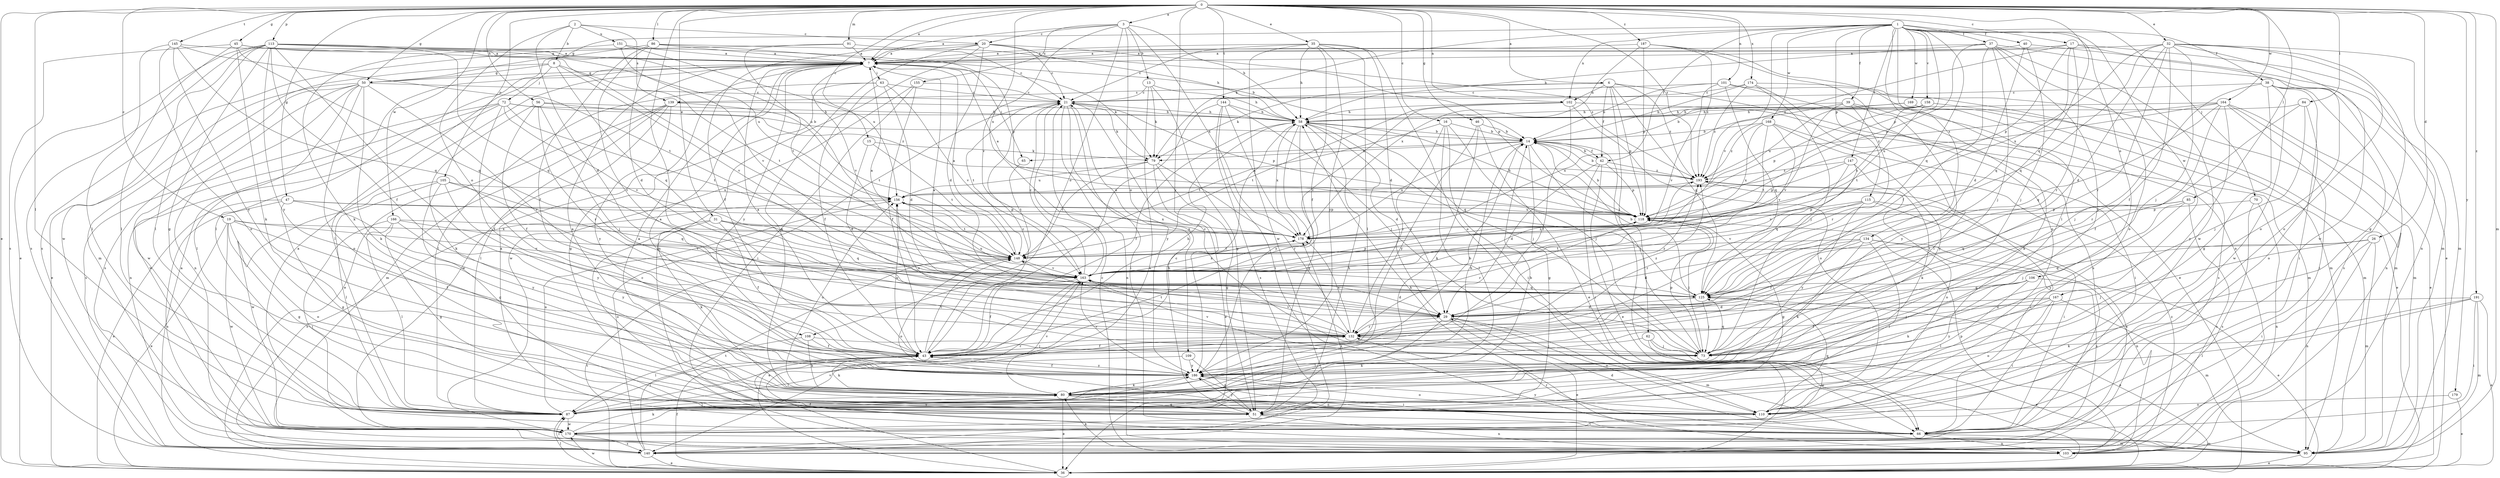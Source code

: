 strict digraph  {
0;
1;
2;
3;
6;
7;
8;
13;
14;
15;
16;
17;
19;
20;
21;
26;
29;
31;
32;
35;
36;
37;
38;
39;
40;
42;
43;
45;
46;
47;
50;
51;
56;
58;
62;
63;
65;
66;
70;
72;
73;
79;
80;
84;
85;
86;
87;
91;
95;
101;
102;
103;
105;
106;
108;
109;
110;
113;
115;
118;
125;
132;
134;
139;
140;
144;
145;
147;
148;
151;
155;
156;
158;
163;
164;
166;
167;
168;
169;
170;
174;
178;
179;
186;
187;
191;
193;
0 -> 3  [label=a];
0 -> 6  [label=a];
0 -> 7  [label=a];
0 -> 15  [label=c];
0 -> 16  [label=c];
0 -> 17  [label=c];
0 -> 19  [label=c];
0 -> 26  [label=d];
0 -> 31  [label=e];
0 -> 32  [label=e];
0 -> 35  [label=e];
0 -> 36  [label=e];
0 -> 45  [label=g];
0 -> 46  [label=g];
0 -> 47  [label=g];
0 -> 50  [label=g];
0 -> 56  [label=h];
0 -> 84  [label=l];
0 -> 85  [label=l];
0 -> 86  [label=l];
0 -> 87  [label=l];
0 -> 91  [label=m];
0 -> 95  [label=m];
0 -> 101  [label=n];
0 -> 102  [label=n];
0 -> 105  [label=o];
0 -> 113  [label=p];
0 -> 125  [label=q];
0 -> 132  [label=r];
0 -> 144  [label=t];
0 -> 145  [label=t];
0 -> 164  [label=w];
0 -> 166  [label=w];
0 -> 174  [label=x];
0 -> 178  [label=x];
0 -> 179  [label=y];
0 -> 186  [label=y];
0 -> 187  [label=z];
0 -> 191  [label=z];
0 -> 193  [label=z];
1 -> 37  [label=f];
1 -> 38  [label=f];
1 -> 39  [label=f];
1 -> 40  [label=f];
1 -> 42  [label=f];
1 -> 50  [label=g];
1 -> 70  [label=j];
1 -> 79  [label=k];
1 -> 87  [label=l];
1 -> 102  [label=n];
1 -> 106  [label=o];
1 -> 115  [label=p];
1 -> 118  [label=p];
1 -> 125  [label=q];
1 -> 134  [label=s];
1 -> 147  [label=t];
1 -> 158  [label=v];
1 -> 163  [label=v];
1 -> 167  [label=w];
1 -> 168  [label=w];
1 -> 169  [label=w];
2 -> 8  [label=b];
2 -> 20  [label=c];
2 -> 29  [label=d];
2 -> 108  [label=o];
2 -> 139  [label=s];
2 -> 151  [label=u];
3 -> 7  [label=a];
3 -> 13  [label=b];
3 -> 20  [label=c];
3 -> 58  [label=h];
3 -> 108  [label=o];
3 -> 109  [label=o];
3 -> 155  [label=u];
3 -> 163  [label=v];
3 -> 178  [label=x];
6 -> 36  [label=e];
6 -> 42  [label=f];
6 -> 62  [label=i];
6 -> 79  [label=k];
6 -> 102  [label=n];
6 -> 118  [label=p];
6 -> 125  [label=q];
6 -> 139  [label=s];
6 -> 193  [label=z];
7 -> 50  [label=g];
7 -> 63  [label=i];
7 -> 65  [label=i];
7 -> 79  [label=k];
7 -> 87  [label=l];
7 -> 163  [label=v];
7 -> 186  [label=y];
8 -> 50  [label=g];
8 -> 72  [label=j];
8 -> 95  [label=m];
8 -> 125  [label=q];
8 -> 148  [label=t];
8 -> 163  [label=v];
13 -> 21  [label=c];
13 -> 51  [label=g];
13 -> 58  [label=h];
13 -> 79  [label=k];
13 -> 140  [label=s];
14 -> 42  [label=f];
14 -> 51  [label=g];
14 -> 65  [label=i];
14 -> 66  [label=i];
14 -> 73  [label=j];
14 -> 79  [label=k];
14 -> 178  [label=x];
15 -> 29  [label=d];
15 -> 79  [label=k];
15 -> 148  [label=t];
16 -> 14  [label=b];
16 -> 66  [label=i];
16 -> 73  [label=j];
16 -> 87  [label=l];
16 -> 132  [label=r];
16 -> 148  [label=t];
17 -> 7  [label=a];
17 -> 103  [label=n];
17 -> 110  [label=o];
17 -> 118  [label=p];
17 -> 125  [label=q];
17 -> 132  [label=r];
17 -> 193  [label=z];
19 -> 36  [label=e];
19 -> 43  [label=f];
19 -> 51  [label=g];
19 -> 110  [label=o];
19 -> 163  [label=v];
19 -> 170  [label=w];
19 -> 178  [label=x];
20 -> 7  [label=a];
20 -> 21  [label=c];
20 -> 29  [label=d];
20 -> 43  [label=f];
20 -> 95  [label=m];
20 -> 110  [label=o];
20 -> 118  [label=p];
20 -> 193  [label=z];
21 -> 58  [label=h];
21 -> 66  [label=i];
21 -> 79  [label=k];
21 -> 103  [label=n];
21 -> 118  [label=p];
21 -> 148  [label=t];
21 -> 163  [label=v];
21 -> 186  [label=y];
26 -> 66  [label=i];
26 -> 73  [label=j];
26 -> 95  [label=m];
26 -> 103  [label=n];
26 -> 125  [label=q];
26 -> 148  [label=t];
29 -> 7  [label=a];
29 -> 36  [label=e];
29 -> 87  [label=l];
29 -> 95  [label=m];
29 -> 110  [label=o];
29 -> 132  [label=r];
29 -> 193  [label=z];
31 -> 43  [label=f];
31 -> 80  [label=k];
31 -> 110  [label=o];
31 -> 125  [label=q];
31 -> 163  [label=v];
31 -> 178  [label=x];
32 -> 7  [label=a];
32 -> 29  [label=d];
32 -> 43  [label=f];
32 -> 51  [label=g];
32 -> 73  [label=j];
32 -> 95  [label=m];
32 -> 110  [label=o];
32 -> 125  [label=q];
32 -> 132  [label=r];
32 -> 170  [label=w];
32 -> 178  [label=x];
35 -> 7  [label=a];
35 -> 21  [label=c];
35 -> 29  [label=d];
35 -> 43  [label=f];
35 -> 58  [label=h];
35 -> 87  [label=l];
35 -> 110  [label=o];
35 -> 170  [label=w];
35 -> 186  [label=y];
36 -> 7  [label=a];
36 -> 43  [label=f];
36 -> 87  [label=l];
36 -> 148  [label=t];
36 -> 163  [label=v];
36 -> 170  [label=w];
37 -> 7  [label=a];
37 -> 36  [label=e];
37 -> 43  [label=f];
37 -> 58  [label=h];
37 -> 73  [label=j];
37 -> 110  [label=o];
37 -> 118  [label=p];
37 -> 170  [label=w];
37 -> 186  [label=y];
38 -> 21  [label=c];
38 -> 51  [label=g];
38 -> 66  [label=i];
38 -> 73  [label=j];
38 -> 103  [label=n];
38 -> 140  [label=s];
38 -> 170  [label=w];
39 -> 58  [label=h];
39 -> 80  [label=k];
39 -> 132  [label=r];
39 -> 163  [label=v];
39 -> 178  [label=x];
39 -> 186  [label=y];
40 -> 7  [label=a];
40 -> 29  [label=d];
40 -> 73  [label=j];
40 -> 95  [label=m];
42 -> 14  [label=b];
42 -> 29  [label=d];
42 -> 36  [label=e];
42 -> 66  [label=i];
42 -> 118  [label=p];
42 -> 193  [label=z];
43 -> 7  [label=a];
43 -> 21  [label=c];
43 -> 58  [label=h];
43 -> 80  [label=k];
43 -> 87  [label=l];
43 -> 132  [label=r];
43 -> 148  [label=t];
43 -> 156  [label=u];
43 -> 186  [label=y];
45 -> 7  [label=a];
45 -> 80  [label=k];
45 -> 87  [label=l];
45 -> 125  [label=q];
45 -> 140  [label=s];
45 -> 148  [label=t];
45 -> 156  [label=u];
46 -> 14  [label=b];
46 -> 36  [label=e];
46 -> 80  [label=k];
46 -> 186  [label=y];
47 -> 36  [label=e];
47 -> 51  [label=g];
47 -> 118  [label=p];
47 -> 140  [label=s];
47 -> 178  [label=x];
47 -> 186  [label=y];
50 -> 21  [label=c];
50 -> 36  [label=e];
50 -> 80  [label=k];
50 -> 87  [label=l];
50 -> 103  [label=n];
50 -> 110  [label=o];
50 -> 132  [label=r];
50 -> 140  [label=s];
50 -> 170  [label=w];
51 -> 21  [label=c];
51 -> 58  [label=h];
51 -> 66  [label=i];
51 -> 103  [label=n];
51 -> 186  [label=y];
56 -> 43  [label=f];
56 -> 58  [label=h];
56 -> 73  [label=j];
56 -> 80  [label=k];
56 -> 132  [label=r];
56 -> 193  [label=z];
58 -> 14  [label=b];
58 -> 29  [label=d];
58 -> 43  [label=f];
58 -> 51  [label=g];
58 -> 73  [label=j];
58 -> 125  [label=q];
58 -> 178  [label=x];
58 -> 186  [label=y];
62 -> 36  [label=e];
62 -> 73  [label=j];
62 -> 80  [label=k];
62 -> 170  [label=w];
63 -> 21  [label=c];
63 -> 29  [label=d];
63 -> 43  [label=f];
63 -> 51  [label=g];
63 -> 87  [label=l];
63 -> 163  [label=v];
65 -> 148  [label=t];
66 -> 7  [label=a];
66 -> 29  [label=d];
66 -> 95  [label=m];
66 -> 103  [label=n];
66 -> 132  [label=r];
70 -> 103  [label=n];
70 -> 118  [label=p];
70 -> 140  [label=s];
72 -> 14  [label=b];
72 -> 43  [label=f];
72 -> 58  [label=h];
72 -> 103  [label=n];
72 -> 140  [label=s];
72 -> 148  [label=t];
72 -> 163  [label=v];
72 -> 170  [label=w];
73 -> 21  [label=c];
73 -> 118  [label=p];
73 -> 125  [label=q];
73 -> 163  [label=v];
79 -> 36  [label=e];
79 -> 51  [label=g];
79 -> 132  [label=r];
79 -> 148  [label=t];
79 -> 156  [label=u];
80 -> 7  [label=a];
80 -> 14  [label=b];
80 -> 36  [label=e];
80 -> 51  [label=g];
80 -> 87  [label=l];
80 -> 110  [label=o];
80 -> 156  [label=u];
80 -> 163  [label=v];
84 -> 58  [label=h];
84 -> 73  [label=j];
84 -> 110  [label=o];
84 -> 132  [label=r];
85 -> 73  [label=j];
85 -> 118  [label=p];
85 -> 125  [label=q];
85 -> 140  [label=s];
85 -> 186  [label=y];
86 -> 7  [label=a];
86 -> 21  [label=c];
86 -> 29  [label=d];
86 -> 43  [label=f];
86 -> 87  [label=l];
86 -> 118  [label=p];
86 -> 132  [label=r];
87 -> 14  [label=b];
87 -> 58  [label=h];
87 -> 156  [label=u];
87 -> 170  [label=w];
91 -> 7  [label=a];
91 -> 14  [label=b];
91 -> 140  [label=s];
91 -> 148  [label=t];
95 -> 36  [label=e];
95 -> 43  [label=f];
101 -> 14  [label=b];
101 -> 21  [label=c];
101 -> 95  [label=m];
101 -> 125  [label=q];
101 -> 140  [label=s];
101 -> 163  [label=v];
102 -> 43  [label=f];
102 -> 58  [label=h];
102 -> 95  [label=m];
102 -> 110  [label=o];
102 -> 148  [label=t];
102 -> 163  [label=v];
103 -> 21  [label=c];
103 -> 58  [label=h];
103 -> 80  [label=k];
103 -> 118  [label=p];
103 -> 193  [label=z];
105 -> 51  [label=g];
105 -> 87  [label=l];
105 -> 125  [label=q];
105 -> 156  [label=u];
105 -> 170  [label=w];
105 -> 186  [label=y];
106 -> 36  [label=e];
106 -> 73  [label=j];
106 -> 80  [label=k];
106 -> 87  [label=l];
106 -> 125  [label=q];
108 -> 43  [label=f];
108 -> 73  [label=j];
108 -> 80  [label=k];
108 -> 87  [label=l];
109 -> 51  [label=g];
109 -> 87  [label=l];
109 -> 186  [label=y];
110 -> 7  [label=a];
110 -> 125  [label=q];
110 -> 186  [label=y];
113 -> 7  [label=a];
113 -> 36  [label=e];
113 -> 43  [label=f];
113 -> 51  [label=g];
113 -> 58  [label=h];
113 -> 87  [label=l];
113 -> 125  [label=q];
113 -> 132  [label=r];
113 -> 140  [label=s];
113 -> 156  [label=u];
113 -> 170  [label=w];
113 -> 186  [label=y];
115 -> 66  [label=i];
115 -> 118  [label=p];
115 -> 132  [label=r];
115 -> 140  [label=s];
115 -> 163  [label=v];
115 -> 186  [label=y];
118 -> 7  [label=a];
118 -> 14  [label=b];
118 -> 51  [label=g];
118 -> 58  [label=h];
118 -> 73  [label=j];
118 -> 132  [label=r];
118 -> 156  [label=u];
118 -> 178  [label=x];
125 -> 14  [label=b];
125 -> 29  [label=d];
125 -> 36  [label=e];
125 -> 73  [label=j];
125 -> 156  [label=u];
132 -> 43  [label=f];
132 -> 73  [label=j];
132 -> 148  [label=t];
132 -> 156  [label=u];
132 -> 163  [label=v];
132 -> 178  [label=x];
132 -> 193  [label=z];
134 -> 29  [label=d];
134 -> 80  [label=k];
134 -> 87  [label=l];
134 -> 103  [label=n];
134 -> 132  [label=r];
134 -> 140  [label=s];
134 -> 148  [label=t];
139 -> 36  [label=e];
139 -> 58  [label=h];
139 -> 87  [label=l];
139 -> 95  [label=m];
139 -> 148  [label=t];
139 -> 170  [label=w];
139 -> 186  [label=y];
140 -> 21  [label=c];
140 -> 36  [label=e];
140 -> 87  [label=l];
140 -> 148  [label=t];
140 -> 178  [label=x];
144 -> 43  [label=f];
144 -> 58  [label=h];
144 -> 66  [label=i];
144 -> 73  [label=j];
144 -> 140  [label=s];
144 -> 178  [label=x];
145 -> 7  [label=a];
145 -> 87  [label=l];
145 -> 110  [label=o];
145 -> 125  [label=q];
145 -> 148  [label=t];
145 -> 186  [label=y];
147 -> 80  [label=k];
147 -> 118  [label=p];
147 -> 125  [label=q];
147 -> 163  [label=v];
147 -> 193  [label=z];
148 -> 7  [label=a];
148 -> 110  [label=o];
148 -> 163  [label=v];
151 -> 7  [label=a];
151 -> 80  [label=k];
151 -> 156  [label=u];
151 -> 163  [label=v];
155 -> 21  [label=c];
155 -> 43  [label=f];
155 -> 66  [label=i];
155 -> 170  [label=w];
156 -> 118  [label=p];
156 -> 140  [label=s];
156 -> 148  [label=t];
158 -> 14  [label=b];
158 -> 36  [label=e];
158 -> 58  [label=h];
158 -> 118  [label=p];
158 -> 148  [label=t];
158 -> 178  [label=x];
163 -> 7  [label=a];
163 -> 21  [label=c];
163 -> 29  [label=d];
163 -> 36  [label=e];
163 -> 43  [label=f];
163 -> 118  [label=p];
163 -> 125  [label=q];
163 -> 178  [label=x];
163 -> 193  [label=z];
164 -> 36  [label=e];
164 -> 43  [label=f];
164 -> 58  [label=h];
164 -> 66  [label=i];
164 -> 95  [label=m];
164 -> 125  [label=q];
164 -> 156  [label=u];
164 -> 186  [label=y];
164 -> 193  [label=z];
166 -> 51  [label=g];
166 -> 66  [label=i];
166 -> 87  [label=l];
166 -> 163  [label=v];
166 -> 178  [label=x];
166 -> 186  [label=y];
167 -> 29  [label=d];
167 -> 43  [label=f];
167 -> 66  [label=i];
167 -> 95  [label=m];
167 -> 110  [label=o];
167 -> 186  [label=y];
168 -> 14  [label=b];
168 -> 66  [label=i];
168 -> 148  [label=t];
168 -> 163  [label=v];
168 -> 178  [label=x];
168 -> 186  [label=y];
168 -> 193  [label=z];
169 -> 58  [label=h];
169 -> 95  [label=m];
169 -> 140  [label=s];
169 -> 156  [label=u];
170 -> 7  [label=a];
170 -> 80  [label=k];
170 -> 95  [label=m];
170 -> 140  [label=s];
170 -> 186  [label=y];
174 -> 14  [label=b];
174 -> 21  [label=c];
174 -> 73  [label=j];
174 -> 87  [label=l];
174 -> 95  [label=m];
174 -> 193  [label=z];
178 -> 148  [label=t];
179 -> 36  [label=e];
179 -> 110  [label=o];
186 -> 7  [label=a];
186 -> 14  [label=b];
186 -> 43  [label=f];
186 -> 66  [label=i];
186 -> 80  [label=k];
186 -> 110  [label=o];
186 -> 163  [label=v];
187 -> 7  [label=a];
187 -> 103  [label=n];
187 -> 110  [label=o];
187 -> 118  [label=p];
187 -> 178  [label=x];
187 -> 193  [label=z];
191 -> 29  [label=d];
191 -> 36  [label=e];
191 -> 66  [label=i];
191 -> 80  [label=k];
191 -> 87  [label=l];
191 -> 95  [label=m];
193 -> 14  [label=b];
193 -> 66  [label=i];
193 -> 110  [label=o];
193 -> 156  [label=u];
}
